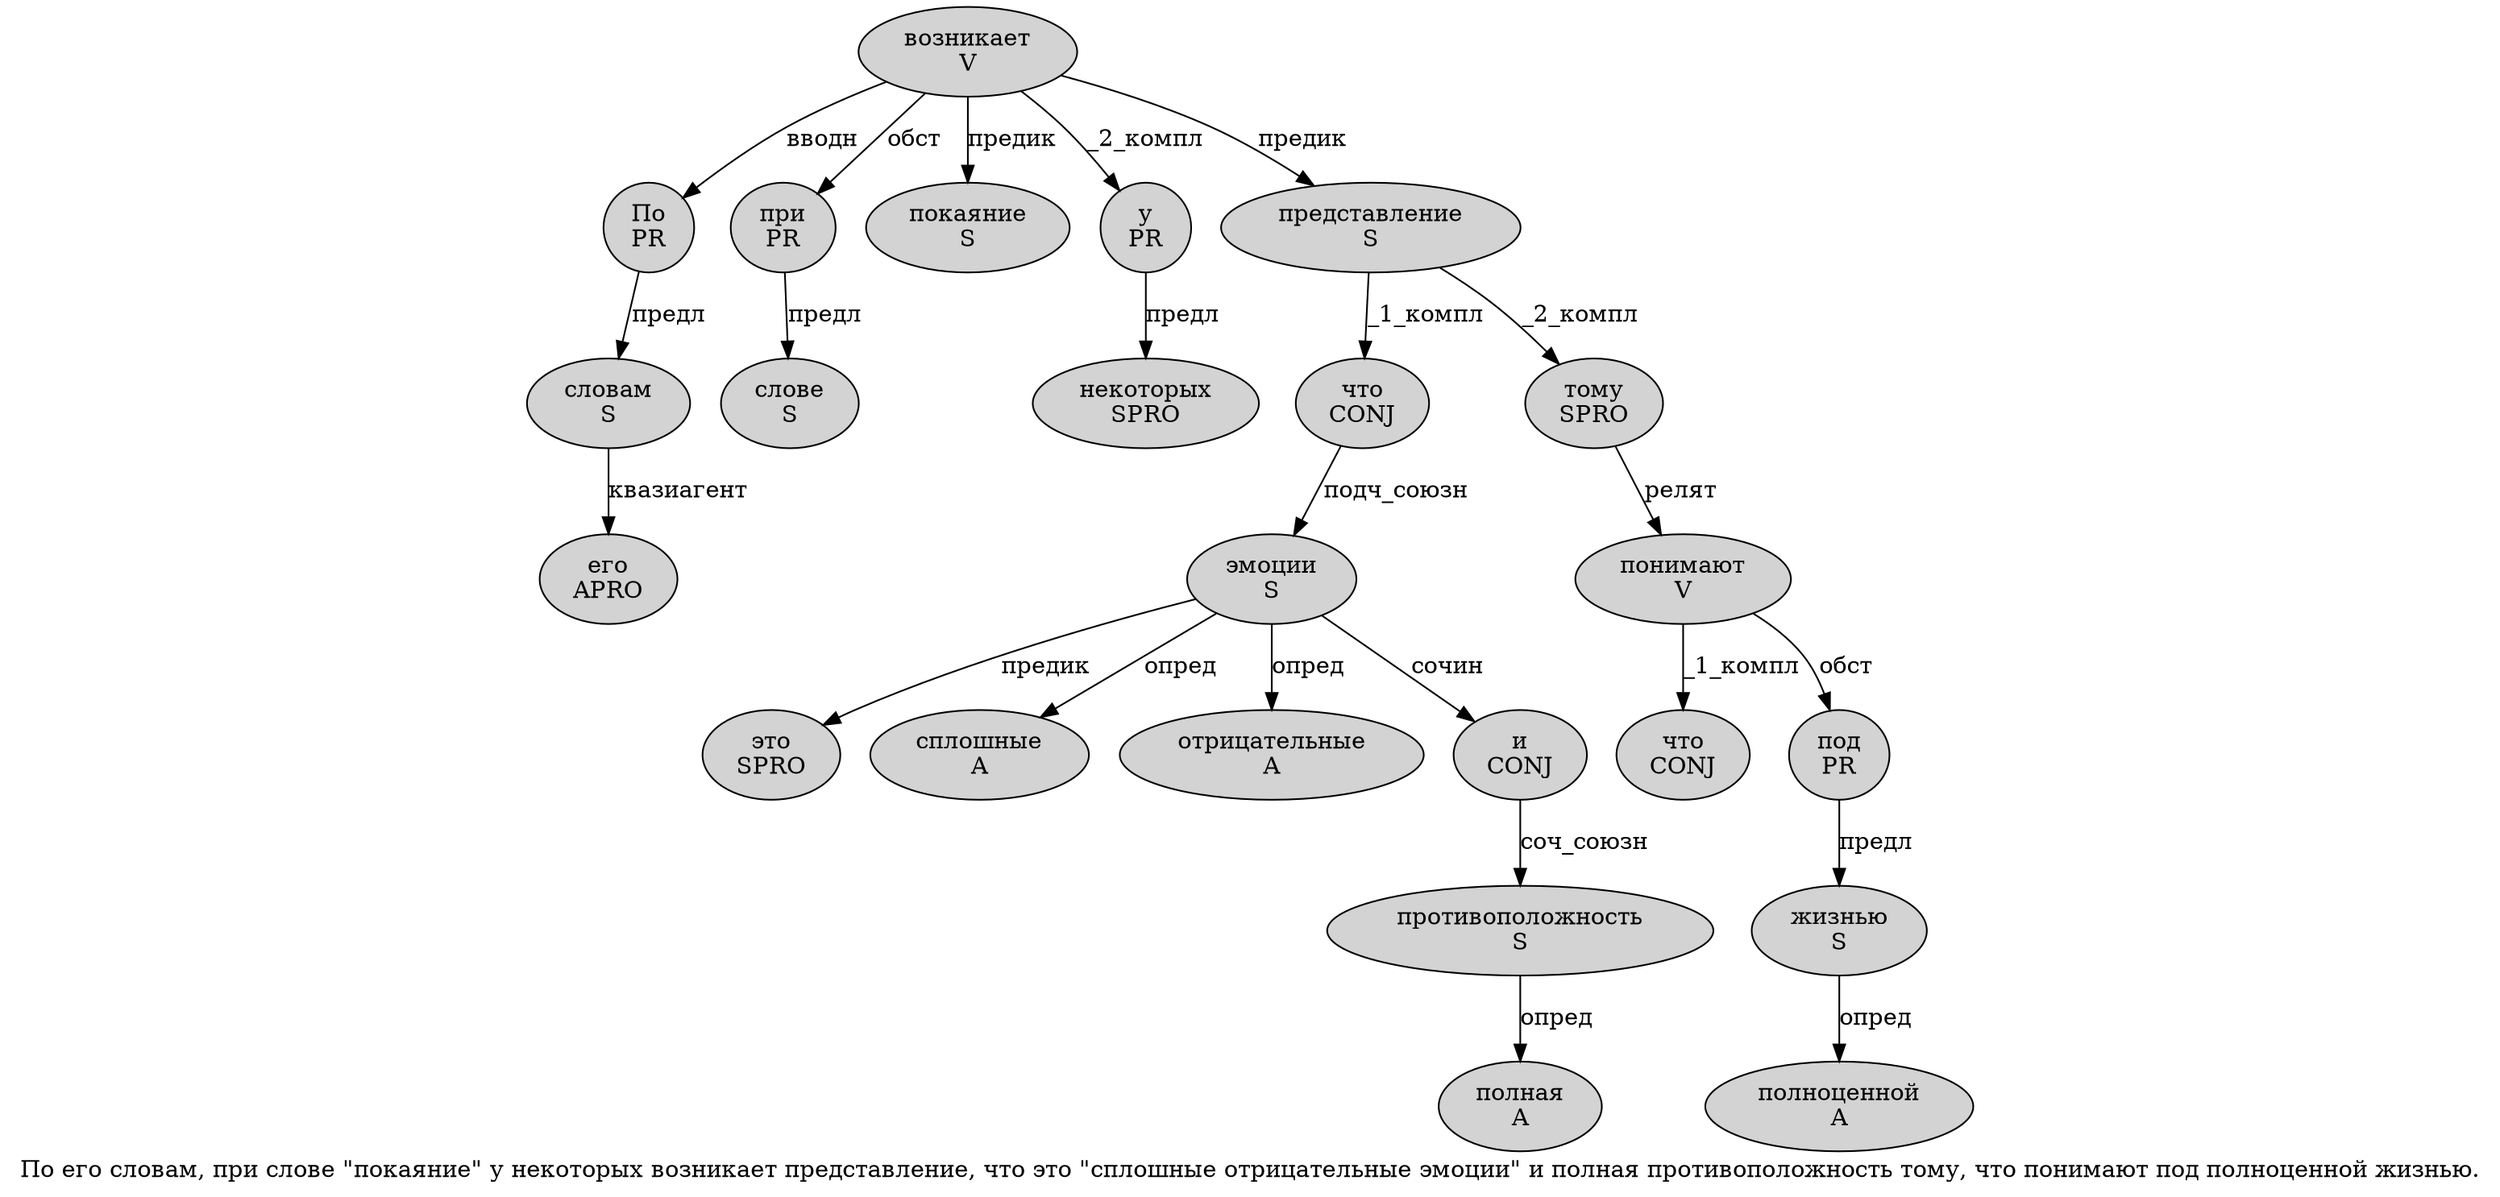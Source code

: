 digraph SENTENCE_1074 {
	graph [label="По его словам, при слове \"покаяние\" у некоторых возникает представление, что это \"сплошные отрицательные эмоции\" и полная противоположность тому, что понимают под полноценной жизнью."]
	node [style=filled]
		0 [label="По
PR" color="" fillcolor=lightgray penwidth=1 shape=ellipse]
		1 [label="его
APRO" color="" fillcolor=lightgray penwidth=1 shape=ellipse]
		2 [label="словам
S" color="" fillcolor=lightgray penwidth=1 shape=ellipse]
		4 [label="при
PR" color="" fillcolor=lightgray penwidth=1 shape=ellipse]
		5 [label="слове
S" color="" fillcolor=lightgray penwidth=1 shape=ellipse]
		7 [label="покаяние
S" color="" fillcolor=lightgray penwidth=1 shape=ellipse]
		9 [label="у
PR" color="" fillcolor=lightgray penwidth=1 shape=ellipse]
		10 [label="некоторых
SPRO" color="" fillcolor=lightgray penwidth=1 shape=ellipse]
		11 [label="возникает
V" color="" fillcolor=lightgray penwidth=1 shape=ellipse]
		12 [label="представление
S" color="" fillcolor=lightgray penwidth=1 shape=ellipse]
		14 [label="что
CONJ" color="" fillcolor=lightgray penwidth=1 shape=ellipse]
		15 [label="это
SPRO" color="" fillcolor=lightgray penwidth=1 shape=ellipse]
		17 [label="сплошные
A" color="" fillcolor=lightgray penwidth=1 shape=ellipse]
		18 [label="отрицательные
A" color="" fillcolor=lightgray penwidth=1 shape=ellipse]
		19 [label="эмоции
S" color="" fillcolor=lightgray penwidth=1 shape=ellipse]
		21 [label="и
CONJ" color="" fillcolor=lightgray penwidth=1 shape=ellipse]
		22 [label="полная
A" color="" fillcolor=lightgray penwidth=1 shape=ellipse]
		23 [label="противоположность
S" color="" fillcolor=lightgray penwidth=1 shape=ellipse]
		24 [label="тому
SPRO" color="" fillcolor=lightgray penwidth=1 shape=ellipse]
		26 [label="что
CONJ" color="" fillcolor=lightgray penwidth=1 shape=ellipse]
		27 [label="понимают
V" color="" fillcolor=lightgray penwidth=1 shape=ellipse]
		28 [label="под
PR" color="" fillcolor=lightgray penwidth=1 shape=ellipse]
		29 [label="полноценной
A" color="" fillcolor=lightgray penwidth=1 shape=ellipse]
		30 [label="жизнью
S" color="" fillcolor=lightgray penwidth=1 shape=ellipse]
			30 -> 29 [label="опред"]
			12 -> 14 [label="_1_компл"]
			12 -> 24 [label="_2_компл"]
			27 -> 26 [label="_1_компл"]
			27 -> 28 [label="обст"]
			24 -> 27 [label="релят"]
			28 -> 30 [label="предл"]
			14 -> 19 [label="подч_союзн"]
			11 -> 0 [label="вводн"]
			11 -> 4 [label="обст"]
			11 -> 7 [label="предик"]
			11 -> 9 [label="_2_компл"]
			11 -> 12 [label="предик"]
			2 -> 1 [label="квазиагент"]
			0 -> 2 [label="предл"]
			21 -> 23 [label="соч_союзн"]
			23 -> 22 [label="опред"]
			9 -> 10 [label="предл"]
			19 -> 15 [label="предик"]
			19 -> 17 [label="опред"]
			19 -> 18 [label="опред"]
			19 -> 21 [label="сочин"]
			4 -> 5 [label="предл"]
}